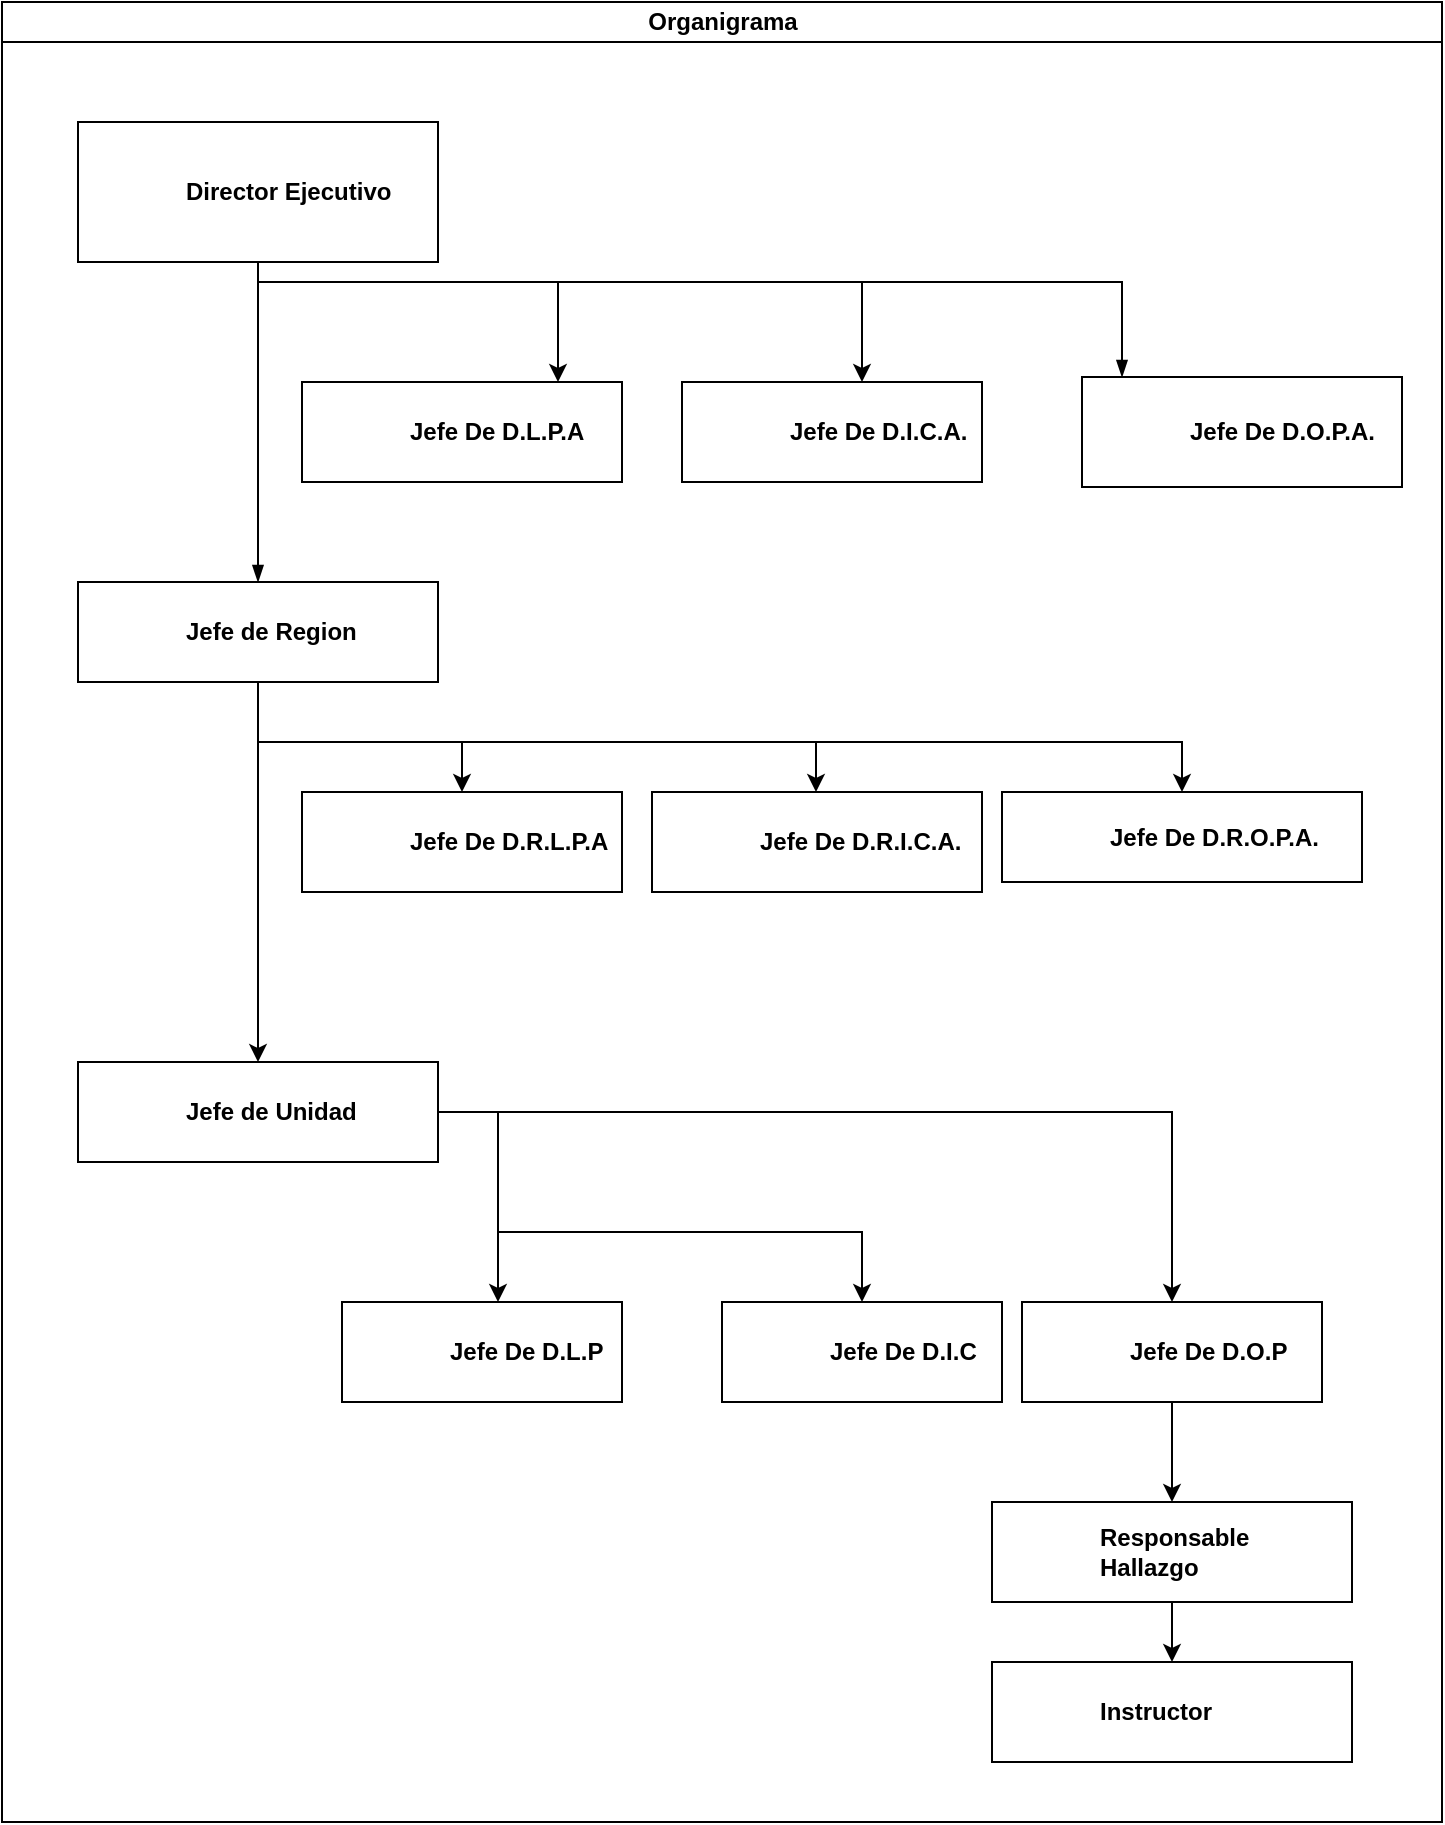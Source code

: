 <mxfile version="13.9.9" type="device"><diagram id="XXmRnGhzUcGF8GdJ5dbQ" name="Organigrama"><mxGraphModel dx="1002" dy="1741" grid="1" gridSize="10" guides="1" tooltips="1" connect="1" arrows="1" fold="1" page="1" pageScale="1" pageWidth="827" pageHeight="1169" math="0" shadow="0"><root><mxCell id="QZTwD1wixECEgF57puRF-0"/><mxCell id="QZTwD1wixECEgF57puRF-1" parent="QZTwD1wixECEgF57puRF-0"/><mxCell id="QZTwD1wixECEgF57puRF-2" value="Organigrama" style="swimlane;html=1;startSize=20;horizontal=1;containerType=tree;glass=0;" parent="QZTwD1wixECEgF57puRF-1" vertex="1"><mxGeometry x="30" y="-20" width="720" height="910" as="geometry"/></mxCell><mxCell id="QZTwD1wixECEgF57puRF-3" style="edgeStyle=orthogonalEdgeStyle;rounded=0;orthogonalLoop=1;jettySize=auto;html=1;" parent="QZTwD1wixECEgF57puRF-2" source="QZTwD1wixECEgF57puRF-5" target="QZTwD1wixECEgF57puRF-14" edge="1"><mxGeometry relative="1" as="geometry"><Array as="points"><mxPoint x="128" y="140"/><mxPoint x="430" y="140"/></Array></mxGeometry></mxCell><mxCell id="QZTwD1wixECEgF57puRF-4" style="edgeStyle=orthogonalEdgeStyle;rounded=0;orthogonalLoop=1;jettySize=auto;html=1;" parent="QZTwD1wixECEgF57puRF-2" source="QZTwD1wixECEgF57puRF-5" target="QZTwD1wixECEgF57puRF-15" edge="1"><mxGeometry relative="1" as="geometry"><Array as="points"><mxPoint x="128" y="140"/><mxPoint x="278" y="140"/></Array></mxGeometry></mxCell><UserObject label="Director Ejecutivo" name="Tessa Miller" position="CFO" location="Office 1" email="me@example.com" placeholders="1" link="https://www.draw.io" id="QZTwD1wixECEgF57puRF-5"><mxCell style="label;image=https://cdn3.iconfinder.com/data/icons/user-avatars-1/512/users-3-128.png;whiteSpace=wrap;html=1;rounded=0;glass=0;treeMoving=1;treeFolding=1;" parent="QZTwD1wixECEgF57puRF-2" vertex="1"><mxGeometry x="38" y="60" width="180" height="70" as="geometry"/></mxCell></UserObject><mxCell id="QZTwD1wixECEgF57puRF-6" value="" style="endArrow=blockThin;endFill=1;fontSize=11;edgeStyle=elbowEdgeStyle;elbow=vertical;rounded=0;" parent="QZTwD1wixECEgF57puRF-2" source="QZTwD1wixECEgF57puRF-5" target="QZTwD1wixECEgF57puRF-11" edge="1"><mxGeometry relative="1" as="geometry"/></mxCell><mxCell id="QZTwD1wixECEgF57puRF-7" style="edgeStyle=orthogonalEdgeStyle;rounded=0;orthogonalLoop=1;jettySize=auto;html=1;" parent="QZTwD1wixECEgF57puRF-2" source="QZTwD1wixECEgF57puRF-11" target="QZTwD1wixECEgF57puRF-19" edge="1"><mxGeometry relative="1" as="geometry"/></mxCell><mxCell id="QZTwD1wixECEgF57puRF-8" style="edgeStyle=orthogonalEdgeStyle;rounded=0;orthogonalLoop=1;jettySize=auto;html=1;" parent="QZTwD1wixECEgF57puRF-2" source="QZTwD1wixECEgF57puRF-11" target="QZTwD1wixECEgF57puRF-20" edge="1"><mxGeometry relative="1" as="geometry"><Array as="points"><mxPoint x="128" y="370"/><mxPoint x="590" y="370"/></Array></mxGeometry></mxCell><mxCell id="QZTwD1wixECEgF57puRF-9" style="edgeStyle=orthogonalEdgeStyle;rounded=0;orthogonalLoop=1;jettySize=auto;html=1;" parent="QZTwD1wixECEgF57puRF-2" source="QZTwD1wixECEgF57puRF-11" target="QZTwD1wixECEgF57puRF-21" edge="1"><mxGeometry relative="1" as="geometry"><Array as="points"><mxPoint x="128" y="370"/><mxPoint x="407" y="370"/></Array></mxGeometry></mxCell><mxCell id="QZTwD1wixECEgF57puRF-10" style="edgeStyle=orthogonalEdgeStyle;rounded=0;orthogonalLoop=1;jettySize=auto;html=1;" parent="QZTwD1wixECEgF57puRF-2" source="QZTwD1wixECEgF57puRF-11" target="QZTwD1wixECEgF57puRF-22" edge="1"><mxGeometry relative="1" as="geometry"><Array as="points"><mxPoint x="128" y="370"/><mxPoint x="230" y="370"/></Array></mxGeometry></mxCell><UserObject label="Jefe de Region" name="Edward Morrison" position="Brand Manager" location="Office 2" email="me@example.com" placeholders="1" link="https://www.draw.io" id="QZTwD1wixECEgF57puRF-11"><mxCell style="label;image=https://cdn3.iconfinder.com/data/icons/user-avatars-1/512/users-10-3-128.png;whiteSpace=wrap;html=1;rounded=0;glass=0;treeFolding=1;treeMoving=1;" parent="QZTwD1wixECEgF57puRF-2" vertex="1"><mxGeometry x="38" y="290" width="180" height="50" as="geometry"/></mxCell></UserObject><mxCell id="QZTwD1wixECEgF57puRF-12" value="" style="endArrow=blockThin;endFill=1;fontSize=11;edgeStyle=elbowEdgeStyle;elbow=vertical;rounded=0;" parent="QZTwD1wixECEgF57puRF-2" source="QZTwD1wixECEgF57puRF-5" target="QZTwD1wixECEgF57puRF-13" edge="1"><mxGeometry relative="1" as="geometry"><mxPoint x="348" y="95" as="targetPoint"/><Array as="points"><mxPoint x="560" y="140"/><mxPoint x="318" y="90"/><mxPoint x="278" y="110"/></Array></mxGeometry></mxCell><UserObject label="Jefe De D.O.P.A." name="Evan Valet" position="HR Director" location="Office 4" email="me@example.com" placeholders="1" link="https://www.draw.io" id="QZTwD1wixECEgF57puRF-13"><mxCell style="label;image=https://cdn3.iconfinder.com/data/icons/user-avatars-1/512/users-9-2-128.png;whiteSpace=wrap;html=1;rounded=0;glass=0;treeFolding=1;treeMoving=1;" parent="QZTwD1wixECEgF57puRF-2" vertex="1"><mxGeometry x="540" y="187.5" width="160" height="55" as="geometry"/></mxCell></UserObject><UserObject label="Jefe De D.I.C.A." name="Evan Valet" position="HR Director" location="Office 4" email="me@example.com" placeholders="1" link="https://www.draw.io" id="QZTwD1wixECEgF57puRF-14"><mxCell style="label;image=https://cdn3.iconfinder.com/data/icons/user-avatars-1/512/users-9-2-128.png;whiteSpace=wrap;html=1;rounded=0;glass=0;treeFolding=1;treeMoving=1;" parent="QZTwD1wixECEgF57puRF-2" vertex="1"><mxGeometry x="340" y="190" width="150" height="50" as="geometry"/></mxCell></UserObject><UserObject label="Jefe De D.L.P.A" name="Evan Valet" position="HR Director" location="Office 4" email="me@example.com" placeholders="1" link="https://www.draw.io" id="QZTwD1wixECEgF57puRF-15"><mxCell style="label;image=https://cdn3.iconfinder.com/data/icons/user-avatars-1/512/users-9-2-128.png;whiteSpace=wrap;html=1;rounded=0;glass=0;treeFolding=1;treeMoving=1;" parent="QZTwD1wixECEgF57puRF-2" vertex="1"><mxGeometry x="150" y="190" width="160" height="50" as="geometry"/></mxCell></UserObject><mxCell id="QZTwD1wixECEgF57puRF-16" style="edgeStyle=orthogonalEdgeStyle;rounded=0;orthogonalLoop=1;jettySize=auto;html=1;" parent="QZTwD1wixECEgF57puRF-2" source="QZTwD1wixECEgF57puRF-19" target="QZTwD1wixECEgF57puRF-23" edge="1"><mxGeometry relative="1" as="geometry"/></mxCell><mxCell id="QZTwD1wixECEgF57puRF-17" style="edgeStyle=orthogonalEdgeStyle;rounded=0;orthogonalLoop=1;jettySize=auto;html=1;" parent="QZTwD1wixECEgF57puRF-2" source="QZTwD1wixECEgF57puRF-19" target="QZTwD1wixECEgF57puRF-24" edge="1"><mxGeometry relative="1" as="geometry"><Array as="points"><mxPoint x="248" y="555"/><mxPoint x="248" y="615"/></Array></mxGeometry></mxCell><mxCell id="QZTwD1wixECEgF57puRF-18" style="edgeStyle=orthogonalEdgeStyle;rounded=0;orthogonalLoop=1;jettySize=auto;html=1;" parent="QZTwD1wixECEgF57puRF-2" source="QZTwD1wixECEgF57puRF-19" target="QZTwD1wixECEgF57puRF-25" edge="1"><mxGeometry relative="1" as="geometry"><Array as="points"><mxPoint x="248" y="555"/><mxPoint x="248" y="665"/></Array></mxGeometry></mxCell><UserObject label="Jefe de Unidad" name="Edward Morrison" position="Brand Manager" location="Office 2" email="me@example.com" placeholders="1" link="https://www.draw.io" id="QZTwD1wixECEgF57puRF-19"><mxCell style="label;image=https://cdn3.iconfinder.com/data/icons/user-avatars-1/512/users-10-3-128.png;whiteSpace=wrap;html=1;rounded=0;glass=0;treeFolding=1;treeMoving=1;" parent="QZTwD1wixECEgF57puRF-2" vertex="1"><mxGeometry x="38" y="530" width="180" height="50" as="geometry"/></mxCell></UserObject><UserObject label="Jefe De D.R.O.P.A." name="Evan Valet" position="HR Director" location="Office 4" email="me@example.com" placeholders="1" link="https://www.draw.io" id="QZTwD1wixECEgF57puRF-20"><mxCell style="label;image=https://cdn3.iconfinder.com/data/icons/user-avatars-1/512/users-9-2-128.png;whiteSpace=wrap;html=1;rounded=0;glass=0;treeFolding=1;treeMoving=1;" parent="QZTwD1wixECEgF57puRF-2" vertex="1"><mxGeometry x="500" y="395" width="180" height="45" as="geometry"/></mxCell></UserObject><UserObject label="Jefe De D.R.I.C.A." name="Evan Valet" position="HR Director" location="Office 4" email="me@example.com" placeholders="1" link="https://www.draw.io" id="QZTwD1wixECEgF57puRF-21"><mxCell style="label;image=https://cdn3.iconfinder.com/data/icons/user-avatars-1/512/users-9-2-128.png;whiteSpace=wrap;html=1;rounded=0;glass=0;treeFolding=1;treeMoving=1;" parent="QZTwD1wixECEgF57puRF-2" vertex="1"><mxGeometry x="325" y="395" width="165" height="50" as="geometry"/></mxCell></UserObject><UserObject label="Jefe De D.R.L.P.A" name="Evan Valet" position="HR Director" location="Office 4" email="me@example.com" placeholders="1" link="https://www.draw.io" id="QZTwD1wixECEgF57puRF-22"><mxCell style="label;image=https://cdn3.iconfinder.com/data/icons/user-avatars-1/512/users-9-2-128.png;whiteSpace=wrap;html=1;rounded=0;glass=0;treeFolding=1;treeMoving=1;" parent="QZTwD1wixECEgF57puRF-2" vertex="1"><mxGeometry x="150" y="395" width="160" height="50" as="geometry"/></mxCell></UserObject><UserObject label="Jefe De D.O.P" name="Evan Valet" position="HR Director" location="Office 4" email="me@example.com" placeholders="1" link="https://www.draw.io" id="QZTwD1wixECEgF57puRF-23"><mxCell style="label;image=https://cdn3.iconfinder.com/data/icons/user-avatars-1/512/users-9-2-128.png;whiteSpace=wrap;html=1;rounded=0;glass=0;treeFolding=1;treeMoving=1;" parent="QZTwD1wixECEgF57puRF-2" vertex="1"><mxGeometry x="510" y="650" width="150" height="50" as="geometry"/></mxCell></UserObject><UserObject label="Jefe De D.I.C" name="Evan Valet" position="HR Director" location="Office 4" email="me@example.com" placeholders="1" link="https://www.draw.io" id="QZTwD1wixECEgF57puRF-24"><mxCell style="label;image=https://cdn3.iconfinder.com/data/icons/user-avatars-1/512/users-9-2-128.png;whiteSpace=wrap;html=1;rounded=0;glass=0;treeFolding=1;treeMoving=1;" parent="QZTwD1wixECEgF57puRF-2" vertex="1"><mxGeometry x="360" y="650" width="140" height="50" as="geometry"/></mxCell></UserObject><UserObject label="Jefe De D.L.P" name="Evan Valet" position="HR Director" location="Office 4" email="me@example.com" placeholders="1" link="https://www.draw.io" id="QZTwD1wixECEgF57puRF-25"><mxCell style="label;image=https://cdn3.iconfinder.com/data/icons/user-avatars-1/512/users-9-2-128.png;whiteSpace=wrap;html=1;rounded=0;glass=0;treeFolding=1;treeMoving=1;" parent="QZTwD1wixECEgF57puRF-2" vertex="1"><mxGeometry x="170" y="650" width="140" height="50" as="geometry"/></mxCell></UserObject><UserObject label="Responsable Hallazgo" name="Edward Morrison" position="Brand Manager" location="Office 2" email="me@example.com" placeholders="1" link="https://www.draw.io" id="QZTwD1wixECEgF57puRF-26"><mxCell style="label;image=https://cdn3.iconfinder.com/data/icons/user-avatars-1/512/users-10-3-128.png;whiteSpace=wrap;html=1;rounded=0;glass=0;treeFolding=1;treeMoving=1;" parent="QZTwD1wixECEgF57puRF-1" vertex="1"><mxGeometry x="525" y="730" width="180" height="50" as="geometry"/></mxCell></UserObject><mxCell id="QZTwD1wixECEgF57puRF-27" style="edgeStyle=orthogonalEdgeStyle;rounded=0;orthogonalLoop=1;jettySize=auto;html=1;" parent="QZTwD1wixECEgF57puRF-1" source="QZTwD1wixECEgF57puRF-23" target="QZTwD1wixECEgF57puRF-26" edge="1"><mxGeometry relative="1" as="geometry"/></mxCell><mxCell id="QZTwD1wixECEgF57puRF-28" style="edgeStyle=orthogonalEdgeStyle;rounded=0;orthogonalLoop=1;jettySize=auto;html=1;" parent="QZTwD1wixECEgF57puRF-1" source="QZTwD1wixECEgF57puRF-26" target="QZTwD1wixECEgF57puRF-29" edge="1"><mxGeometry relative="1" as="geometry"><mxPoint x="528" y="370" as="sourcePoint"/></mxGeometry></mxCell><UserObject label="Instructor" name="Edward Morrison" position="Brand Manager" location="Office 2" email="me@example.com" placeholders="1" link="https://www.draw.io" id="QZTwD1wixECEgF57puRF-29"><mxCell style="label;image=https://cdn3.iconfinder.com/data/icons/user-avatars-1/512/users-10-3-128.png;whiteSpace=wrap;html=1;rounded=0;glass=0;treeFolding=1;treeMoving=1;" parent="QZTwD1wixECEgF57puRF-1" vertex="1"><mxGeometry x="525" y="810" width="180" height="50" as="geometry"/></mxCell></UserObject></root></mxGraphModel></diagram></mxfile>